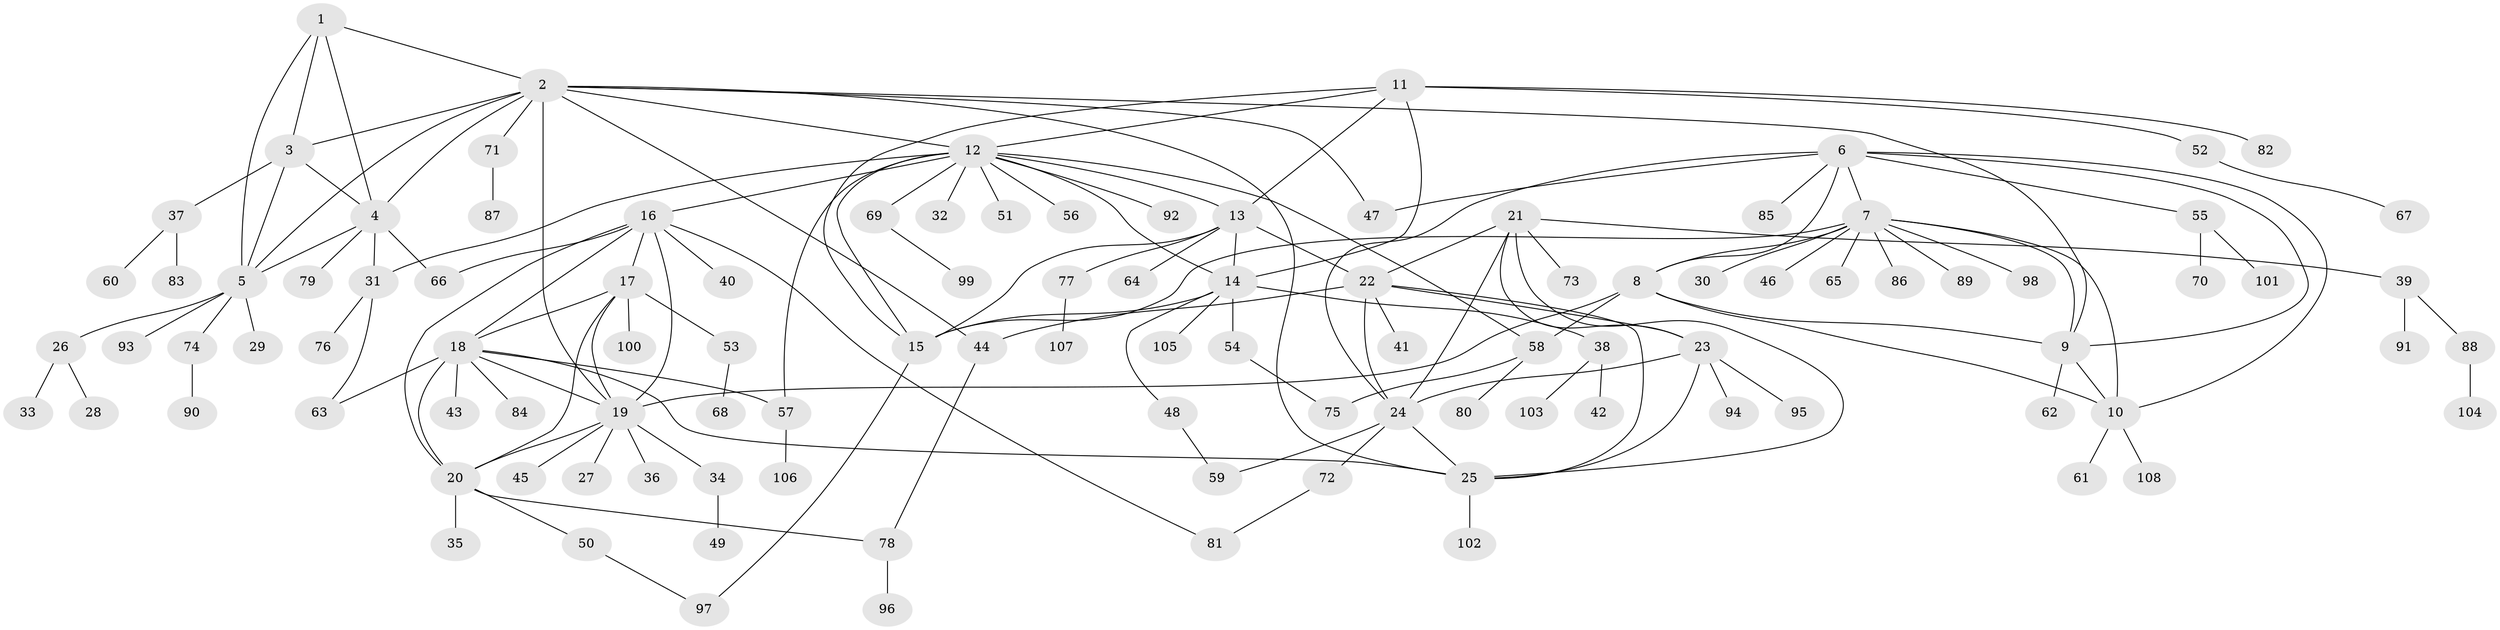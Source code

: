 // coarse degree distribution, {4: 0.013157894736842105, 11: 0.02631578947368421, 5: 0.09210526315789473, 6: 0.09210526315789473, 7: 0.06578947368421052, 13: 0.013157894736842105, 8: 0.013157894736842105, 9: 0.013157894736842105, 3: 0.09210526315789473, 1: 0.40789473684210525, 2: 0.17105263157894737}
// Generated by graph-tools (version 1.1) at 2025/52/03/04/25 22:52:17]
// undirected, 108 vertices, 155 edges
graph export_dot {
  node [color=gray90,style=filled];
  1;
  2;
  3;
  4;
  5;
  6;
  7;
  8;
  9;
  10;
  11;
  12;
  13;
  14;
  15;
  16;
  17;
  18;
  19;
  20;
  21;
  22;
  23;
  24;
  25;
  26;
  27;
  28;
  29;
  30;
  31;
  32;
  33;
  34;
  35;
  36;
  37;
  38;
  39;
  40;
  41;
  42;
  43;
  44;
  45;
  46;
  47;
  48;
  49;
  50;
  51;
  52;
  53;
  54;
  55;
  56;
  57;
  58;
  59;
  60;
  61;
  62;
  63;
  64;
  65;
  66;
  67;
  68;
  69;
  70;
  71;
  72;
  73;
  74;
  75;
  76;
  77;
  78;
  79;
  80;
  81;
  82;
  83;
  84;
  85;
  86;
  87;
  88;
  89;
  90;
  91;
  92;
  93;
  94;
  95;
  96;
  97;
  98;
  99;
  100;
  101;
  102;
  103;
  104;
  105;
  106;
  107;
  108;
  1 -- 2;
  1 -- 3;
  1 -- 4;
  1 -- 5;
  2 -- 3;
  2 -- 4;
  2 -- 5;
  2 -- 9;
  2 -- 12;
  2 -- 19;
  2 -- 25;
  2 -- 44;
  2 -- 47;
  2 -- 71;
  3 -- 4;
  3 -- 5;
  3 -- 37;
  4 -- 5;
  4 -- 31;
  4 -- 66;
  4 -- 79;
  5 -- 26;
  5 -- 29;
  5 -- 74;
  5 -- 93;
  6 -- 7;
  6 -- 8;
  6 -- 9;
  6 -- 10;
  6 -- 24;
  6 -- 47;
  6 -- 55;
  6 -- 85;
  7 -- 8;
  7 -- 9;
  7 -- 10;
  7 -- 15;
  7 -- 30;
  7 -- 46;
  7 -- 65;
  7 -- 86;
  7 -- 89;
  7 -- 98;
  8 -- 9;
  8 -- 10;
  8 -- 19;
  8 -- 58;
  9 -- 10;
  9 -- 62;
  10 -- 61;
  10 -- 108;
  11 -- 12;
  11 -- 13;
  11 -- 14;
  11 -- 15;
  11 -- 52;
  11 -- 82;
  12 -- 13;
  12 -- 14;
  12 -- 15;
  12 -- 16;
  12 -- 31;
  12 -- 32;
  12 -- 51;
  12 -- 56;
  12 -- 57;
  12 -- 58;
  12 -- 69;
  12 -- 92;
  13 -- 14;
  13 -- 15;
  13 -- 22;
  13 -- 64;
  13 -- 77;
  14 -- 15;
  14 -- 38;
  14 -- 48;
  14 -- 54;
  14 -- 105;
  15 -- 97;
  16 -- 17;
  16 -- 18;
  16 -- 19;
  16 -- 20;
  16 -- 40;
  16 -- 66;
  16 -- 81;
  17 -- 18;
  17 -- 19;
  17 -- 20;
  17 -- 53;
  17 -- 100;
  18 -- 19;
  18 -- 20;
  18 -- 25;
  18 -- 43;
  18 -- 57;
  18 -- 63;
  18 -- 84;
  19 -- 20;
  19 -- 27;
  19 -- 34;
  19 -- 36;
  19 -- 45;
  20 -- 35;
  20 -- 50;
  20 -- 78;
  21 -- 22;
  21 -- 23;
  21 -- 24;
  21 -- 25;
  21 -- 39;
  21 -- 73;
  22 -- 23;
  22 -- 24;
  22 -- 25;
  22 -- 41;
  22 -- 44;
  23 -- 24;
  23 -- 25;
  23 -- 94;
  23 -- 95;
  24 -- 25;
  24 -- 59;
  24 -- 72;
  25 -- 102;
  26 -- 28;
  26 -- 33;
  31 -- 63;
  31 -- 76;
  34 -- 49;
  37 -- 60;
  37 -- 83;
  38 -- 42;
  38 -- 103;
  39 -- 88;
  39 -- 91;
  44 -- 78;
  48 -- 59;
  50 -- 97;
  52 -- 67;
  53 -- 68;
  54 -- 75;
  55 -- 70;
  55 -- 101;
  57 -- 106;
  58 -- 75;
  58 -- 80;
  69 -- 99;
  71 -- 87;
  72 -- 81;
  74 -- 90;
  77 -- 107;
  78 -- 96;
  88 -- 104;
}
